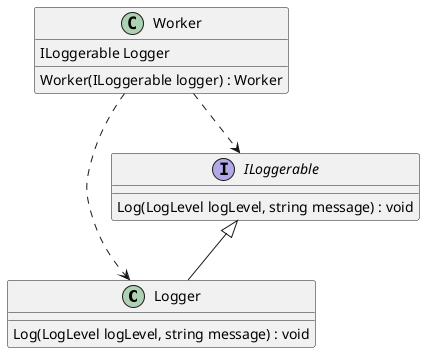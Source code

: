 @startuml
class Logger
class Worker
interface ILoggerable

ILoggerable <|-- Logger

Worker ..> Logger
Worker ..> ILoggerable 

Worker : ILoggerable Logger
Worker : Worker(ILoggerable logger) : Worker
ILoggerable : Log(LogLevel logLevel, string message) : void
Logger : Log(LogLevel logLevel, string message) : void
@enduml